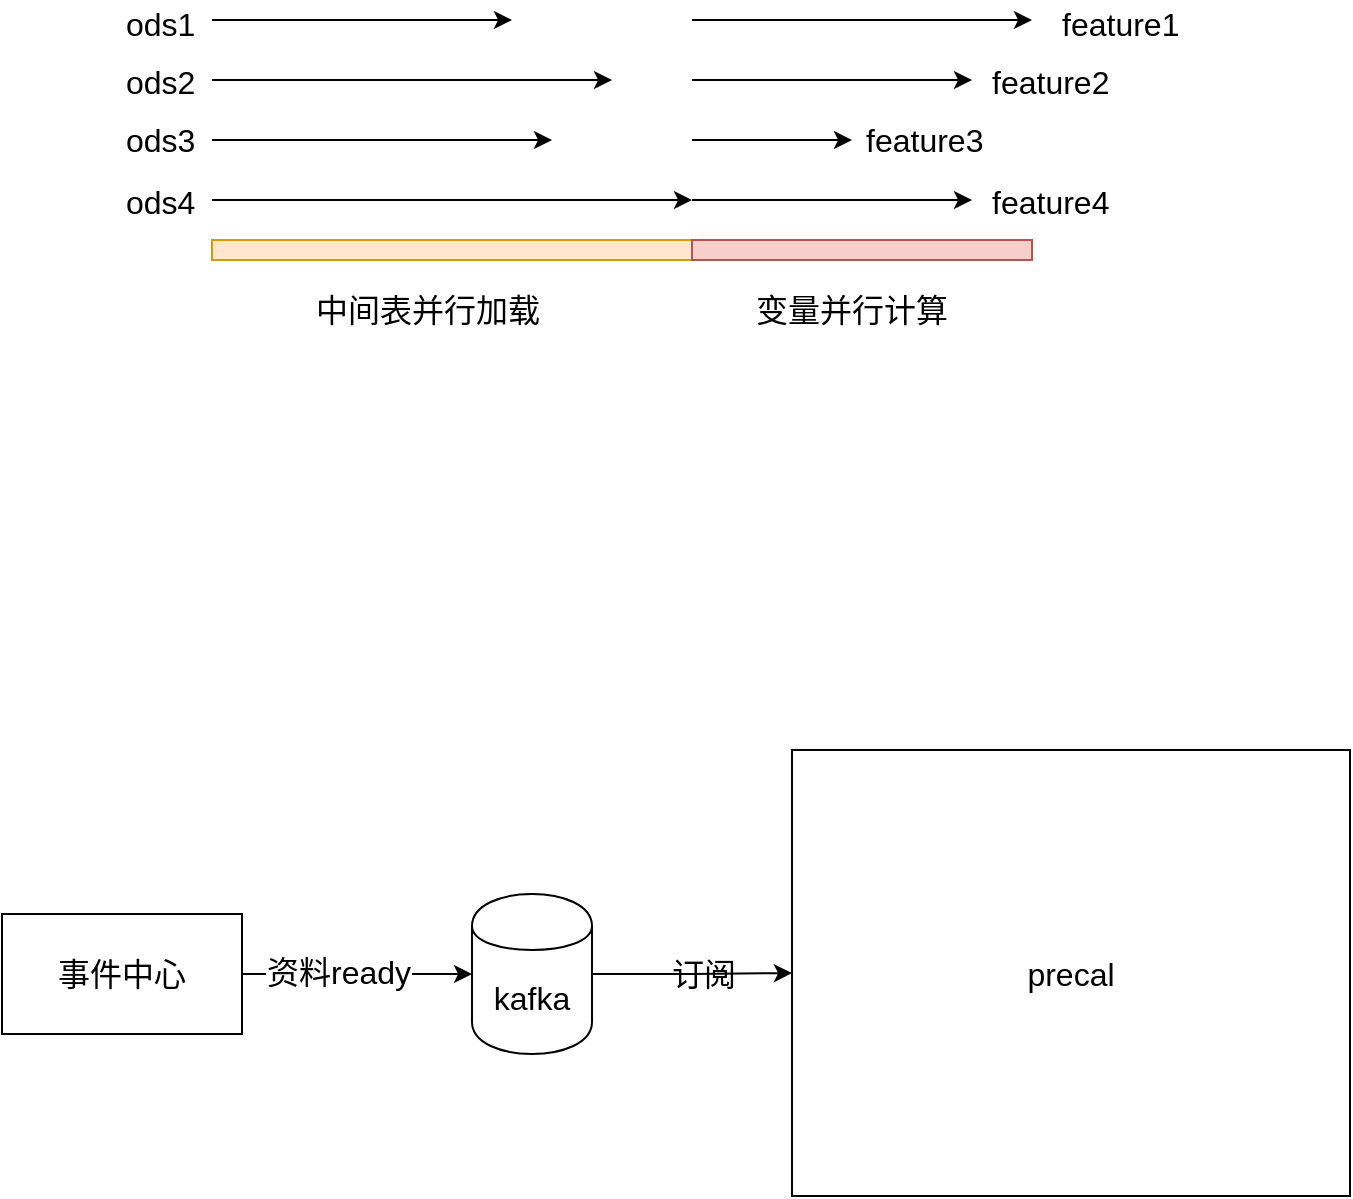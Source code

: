 <mxfile version="11.2.8" type="github" pages="1"><diagram id="SdKCy8uRP03AqSQTOFSa" name="Page-1"><mxGraphModel dx="946" dy="679" grid="0" gridSize="10" guides="1" tooltips="1" connect="1" arrows="1" fold="1" page="0" pageScale="1" pageWidth="827" pageHeight="1169" math="0" shadow="0"><root><mxCell id="0"/><mxCell id="1" parent="0"/><mxCell id="0tEgyo9qKfWDBt6cLb0W-1" value="" style="rounded=0;whiteSpace=wrap;html=1;fillColor=#ffe6cc;strokeColor=#d79b00;" vertex="1" parent="1"><mxGeometry x="160" y="220" width="240" height="10" as="geometry"/></mxCell><mxCell id="0tEgyo9qKfWDBt6cLb0W-2" value="" style="endArrow=classic;html=1;" edge="1" parent="1"><mxGeometry width="50" height="50" relative="1" as="geometry"><mxPoint x="160" y="200" as="sourcePoint"/><mxPoint x="400" y="200" as="targetPoint"/></mxGeometry></mxCell><mxCell id="0tEgyo9qKfWDBt6cLb0W-3" value="" style="endArrow=classic;html=1;" edge="1" parent="1"><mxGeometry width="50" height="50" relative="1" as="geometry"><mxPoint x="160" y="170" as="sourcePoint"/><mxPoint x="330" y="170" as="targetPoint"/></mxGeometry></mxCell><mxCell id="0tEgyo9qKfWDBt6cLb0W-4" value="" style="endArrow=classic;html=1;" edge="1" parent="1"><mxGeometry width="50" height="50" relative="1" as="geometry"><mxPoint x="160" y="140" as="sourcePoint"/><mxPoint x="360" y="140" as="targetPoint"/></mxGeometry></mxCell><mxCell id="0tEgyo9qKfWDBt6cLb0W-5" value="" style="endArrow=classic;html=1;" edge="1" parent="1"><mxGeometry width="50" height="50" relative="1" as="geometry"><mxPoint x="160" y="110" as="sourcePoint"/><mxPoint x="310" y="110" as="targetPoint"/></mxGeometry></mxCell><mxCell id="0tEgyo9qKfWDBt6cLb0W-6" value="" style="rounded=0;whiteSpace=wrap;html=1;fillColor=#f8cecc;strokeColor=#b85450;" vertex="1" parent="1"><mxGeometry x="400" y="220" width="170" height="10" as="geometry"/></mxCell><mxCell id="0tEgyo9qKfWDBt6cLb0W-7" value="" style="endArrow=classic;html=1;" edge="1" parent="1"><mxGeometry width="50" height="50" relative="1" as="geometry"><mxPoint x="400" y="200" as="sourcePoint"/><mxPoint x="540" y="200" as="targetPoint"/></mxGeometry></mxCell><mxCell id="0tEgyo9qKfWDBt6cLb0W-8" value="" style="endArrow=classic;html=1;" edge="1" parent="1"><mxGeometry width="50" height="50" relative="1" as="geometry"><mxPoint x="400" y="170" as="sourcePoint"/><mxPoint x="480" y="170" as="targetPoint"/></mxGeometry></mxCell><mxCell id="0tEgyo9qKfWDBt6cLb0W-9" value="" style="endArrow=classic;html=1;" edge="1" parent="1"><mxGeometry width="50" height="50" relative="1" as="geometry"><mxPoint x="400" y="140" as="sourcePoint"/><mxPoint x="540" y="140" as="targetPoint"/></mxGeometry></mxCell><mxCell id="0tEgyo9qKfWDBt6cLb0W-10" value="中间表并行加载" style="text;html=1;resizable=0;points=[];autosize=1;align=left;verticalAlign=top;spacingTop=-4;fontSize=16;" vertex="1" parent="1"><mxGeometry x="210" y="243" width="100" height="20" as="geometry"/></mxCell><mxCell id="0tEgyo9qKfWDBt6cLb0W-11" value="变量并行计算" style="text;html=1;resizable=0;points=[];autosize=1;align=left;verticalAlign=top;spacingTop=-4;fontSize=16;" vertex="1" parent="1"><mxGeometry x="430" y="243" width="90" height="20" as="geometry"/></mxCell><mxCell id="0tEgyo9qKfWDBt6cLb0W-13" value="" style="endArrow=classic;html=1;" edge="1" parent="1"><mxGeometry width="50" height="50" relative="1" as="geometry"><mxPoint x="400" y="110" as="sourcePoint"/><mxPoint x="570" y="110" as="targetPoint"/></mxGeometry></mxCell><mxCell id="0tEgyo9qKfWDBt6cLb0W-15" value="feature1&lt;br&gt;" style="text;html=1;resizable=0;points=[];autosize=1;align=left;verticalAlign=top;spacingTop=-4;fontSize=16;" vertex="1" parent="1"><mxGeometry x="582.5" y="100" width="69" height="19" as="geometry"/></mxCell><mxCell id="0tEgyo9qKfWDBt6cLb0W-16" value="feature2" style="text;html=1;resizable=0;points=[];autosize=1;align=left;verticalAlign=top;spacingTop=-4;fontSize=16;" vertex="1" parent="1"><mxGeometry x="548" y="129" width="69" height="19" as="geometry"/></mxCell><mxCell id="0tEgyo9qKfWDBt6cLb0W-17" value="feature3" style="text;html=1;resizable=0;points=[];autosize=1;align=left;verticalAlign=top;spacingTop=-4;fontSize=16;" vertex="1" parent="1"><mxGeometry x="485" y="158" width="69" height="19" as="geometry"/></mxCell><mxCell id="0tEgyo9qKfWDBt6cLb0W-18" value="feature4" style="text;html=1;resizable=0;points=[];autosize=1;align=left;verticalAlign=top;spacingTop=-4;fontSize=16;" vertex="1" parent="1"><mxGeometry x="548" y="189" width="69" height="19" as="geometry"/></mxCell><mxCell id="0tEgyo9qKfWDBt6cLb0W-19" value="ods1" style="text;html=1;resizable=0;points=[];autosize=1;align=left;verticalAlign=top;spacingTop=-4;fontSize=16;" vertex="1" parent="1"><mxGeometry x="115" y="100" width="45" height="19" as="geometry"/></mxCell><mxCell id="0tEgyo9qKfWDBt6cLb0W-22" value="ods2" style="text;html=1;resizable=0;points=[];autosize=1;align=left;verticalAlign=top;spacingTop=-4;fontSize=16;" vertex="1" parent="1"><mxGeometry x="115" y="129" width="45" height="19" as="geometry"/></mxCell><mxCell id="0tEgyo9qKfWDBt6cLb0W-23" value="ods3" style="text;html=1;resizable=0;points=[];autosize=1;align=left;verticalAlign=top;spacingTop=-4;fontSize=16;" vertex="1" parent="1"><mxGeometry x="115" y="158" width="45" height="19" as="geometry"/></mxCell><mxCell id="0tEgyo9qKfWDBt6cLb0W-25" value="ods4" style="text;html=1;resizable=0;points=[];autosize=1;align=left;verticalAlign=top;spacingTop=-4;fontSize=16;" vertex="1" parent="1"><mxGeometry x="115" y="189" width="45" height="19" as="geometry"/></mxCell><mxCell id="0tEgyo9qKfWDBt6cLb0W-32" value="" style="edgeStyle=orthogonalEdgeStyle;rounded=0;orthogonalLoop=1;jettySize=auto;html=1;fontSize=16;" edge="1" parent="1" source="0tEgyo9qKfWDBt6cLb0W-26"><mxGeometry relative="1" as="geometry"><mxPoint x="290" y="587" as="targetPoint"/></mxGeometry></mxCell><mxCell id="0tEgyo9qKfWDBt6cLb0W-34" value="资料ready" style="text;html=1;resizable=0;points=[];align=center;verticalAlign=middle;labelBackgroundColor=#ffffff;fontSize=16;" vertex="1" connectable="0" parent="0tEgyo9qKfWDBt6cLb0W-32"><mxGeometry x="-0.165" y="1" relative="1" as="geometry"><mxPoint as="offset"/></mxGeometry></mxCell><mxCell id="0tEgyo9qKfWDBt6cLb0W-26" value="事件中心" style="rounded=0;whiteSpace=wrap;html=1;fontSize=16;" vertex="1" parent="1"><mxGeometry x="55" y="557" width="120" height="60" as="geometry"/></mxCell><mxCell id="0tEgyo9qKfWDBt6cLb0W-27" value="precal" style="rounded=0;whiteSpace=wrap;html=1;fontSize=16;" vertex="1" parent="1"><mxGeometry x="450" y="475" width="279" height="223" as="geometry"/></mxCell><mxCell id="0tEgyo9qKfWDBt6cLb0W-35" style="edgeStyle=orthogonalEdgeStyle;rounded=0;orthogonalLoop=1;jettySize=auto;html=1;exitX=1;exitY=0.5;exitDx=0;exitDy=0;fontSize=16;" edge="1" parent="1" source="0tEgyo9qKfWDBt6cLb0W-30" target="0tEgyo9qKfWDBt6cLb0W-27"><mxGeometry relative="1" as="geometry"/></mxCell><mxCell id="0tEgyo9qKfWDBt6cLb0W-30" value="kafka" style="shape=cylinder;whiteSpace=wrap;html=1;boundedLbl=1;backgroundOutline=1;fontSize=16;" vertex="1" parent="1"><mxGeometry x="290" y="547" width="60" height="80" as="geometry"/></mxCell><mxCell id="0tEgyo9qKfWDBt6cLb0W-36" value="订阅" style="text;html=1;resizable=0;points=[];autosize=1;align=left;verticalAlign=top;spacingTop=-4;fontSize=16;" vertex="1" parent="1"><mxGeometry x="388" y="575" width="42" height="19" as="geometry"/></mxCell></root></mxGraphModel></diagram></mxfile>